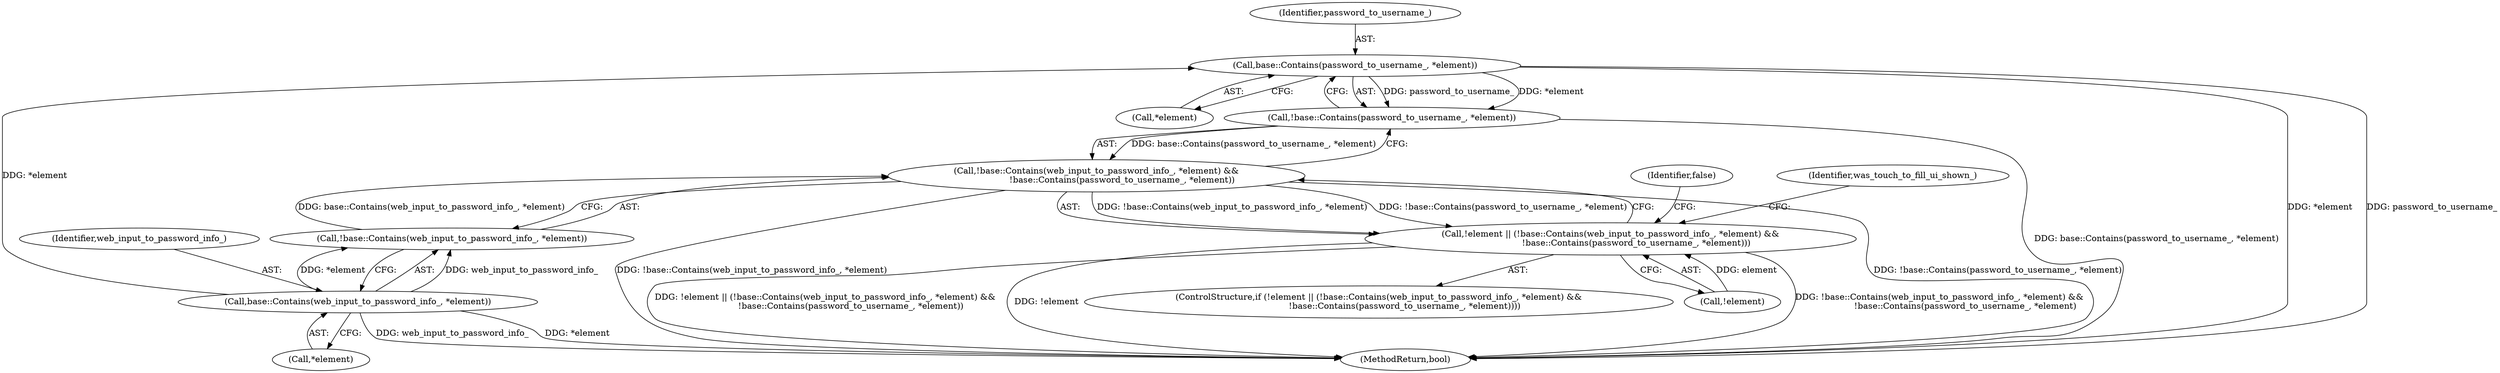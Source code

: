 digraph "1_Chrome_5c895ed26b096468eea6baa6584f2df65905b76b@pointer" {
"1000120" [label="(Call,base::Contains(password_to_username_, *element))"];
"1000115" [label="(Call,base::Contains(web_input_to_password_info_, *element))"];
"1000119" [label="(Call,!base::Contains(password_to_username_, *element))"];
"1000113" [label="(Call,!base::Contains(web_input_to_password_info_, *element) &&\n                   !base::Contains(password_to_username_, *element))"];
"1000110" [label="(Call,!element || (!base::Contains(web_input_to_password_info_, *element) &&\n                   !base::Contains(password_to_username_, *element)))"];
"1000110" [label="(Call,!element || (!base::Contains(web_input_to_password_info_, *element) &&\n                   !base::Contains(password_to_username_, *element)))"];
"1000111" [label="(Call,!element)"];
"1000117" [label="(Call,*element)"];
"1000116" [label="(Identifier,web_input_to_password_info_)"];
"1000109" [label="(ControlStructure,if (!element || (!base::Contains(web_input_to_password_info_, *element) &&\n                   !base::Contains(password_to_username_, *element))))"];
"1000120" [label="(Call,base::Contains(password_to_username_, *element))"];
"1000119" [label="(Call,!base::Contains(password_to_username_, *element))"];
"1000121" [label="(Identifier,password_to_username_)"];
"1000122" [label="(Call,*element)"];
"1000128" [label="(Identifier,was_touch_to_fill_ui_shown_)"];
"1000137" [label="(MethodReturn,bool)"];
"1000126" [label="(Identifier,false)"];
"1000115" [label="(Call,base::Contains(web_input_to_password_info_, *element))"];
"1000113" [label="(Call,!base::Contains(web_input_to_password_info_, *element) &&\n                   !base::Contains(password_to_username_, *element))"];
"1000114" [label="(Call,!base::Contains(web_input_to_password_info_, *element))"];
"1000120" -> "1000119"  [label="AST: "];
"1000120" -> "1000122"  [label="CFG: "];
"1000121" -> "1000120"  [label="AST: "];
"1000122" -> "1000120"  [label="AST: "];
"1000119" -> "1000120"  [label="CFG: "];
"1000120" -> "1000137"  [label="DDG: *element"];
"1000120" -> "1000137"  [label="DDG: password_to_username_"];
"1000120" -> "1000119"  [label="DDG: password_to_username_"];
"1000120" -> "1000119"  [label="DDG: *element"];
"1000115" -> "1000120"  [label="DDG: *element"];
"1000115" -> "1000114"  [label="AST: "];
"1000115" -> "1000117"  [label="CFG: "];
"1000116" -> "1000115"  [label="AST: "];
"1000117" -> "1000115"  [label="AST: "];
"1000114" -> "1000115"  [label="CFG: "];
"1000115" -> "1000137"  [label="DDG: *element"];
"1000115" -> "1000137"  [label="DDG: web_input_to_password_info_"];
"1000115" -> "1000114"  [label="DDG: web_input_to_password_info_"];
"1000115" -> "1000114"  [label="DDG: *element"];
"1000119" -> "1000113"  [label="AST: "];
"1000113" -> "1000119"  [label="CFG: "];
"1000119" -> "1000137"  [label="DDG: base::Contains(password_to_username_, *element)"];
"1000119" -> "1000113"  [label="DDG: base::Contains(password_to_username_, *element)"];
"1000113" -> "1000110"  [label="AST: "];
"1000113" -> "1000114"  [label="CFG: "];
"1000114" -> "1000113"  [label="AST: "];
"1000110" -> "1000113"  [label="CFG: "];
"1000113" -> "1000137"  [label="DDG: !base::Contains(web_input_to_password_info_, *element)"];
"1000113" -> "1000137"  [label="DDG: !base::Contains(password_to_username_, *element)"];
"1000113" -> "1000110"  [label="DDG: !base::Contains(web_input_to_password_info_, *element)"];
"1000113" -> "1000110"  [label="DDG: !base::Contains(password_to_username_, *element)"];
"1000114" -> "1000113"  [label="DDG: base::Contains(web_input_to_password_info_, *element)"];
"1000110" -> "1000109"  [label="AST: "];
"1000110" -> "1000111"  [label="CFG: "];
"1000111" -> "1000110"  [label="AST: "];
"1000126" -> "1000110"  [label="CFG: "];
"1000128" -> "1000110"  [label="CFG: "];
"1000110" -> "1000137"  [label="DDG: !base::Contains(web_input_to_password_info_, *element) &&\n                   !base::Contains(password_to_username_, *element)"];
"1000110" -> "1000137"  [label="DDG: !element || (!base::Contains(web_input_to_password_info_, *element) &&\n                   !base::Contains(password_to_username_, *element))"];
"1000110" -> "1000137"  [label="DDG: !element"];
"1000111" -> "1000110"  [label="DDG: element"];
}
